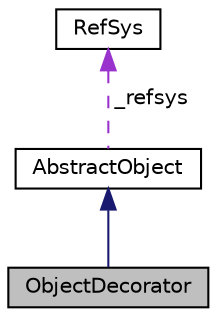 digraph "ObjectDecorator"
{
  edge [fontname="Helvetica",fontsize="10",labelfontname="Helvetica",labelfontsize="10"];
  node [fontname="Helvetica",fontsize="10",shape=record];
  Node51 [label="ObjectDecorator",height=0.2,width=0.4,color="black", fillcolor="grey75", style="filled", fontcolor="black"];
  Node52 -> Node51 [dir="back",color="midnightblue",fontsize="10",style="solid",fontname="Helvetica"];
  Node52 [label="AbstractObject",height=0.2,width=0.4,color="black", fillcolor="white", style="filled",URL="$classAbstractObject.html",tooltip="Abstract object interface. "];
  Node53 -> Node52 [dir="back",color="darkorchid3",fontsize="10",style="dashed",label=" _refsys" ,fontname="Helvetica"];
  Node53 [label="RefSys",height=0.2,width=0.4,color="black", fillcolor="white", style="filled",URL="$classRefSys.html",tooltip="3D point primitive object "];
}
